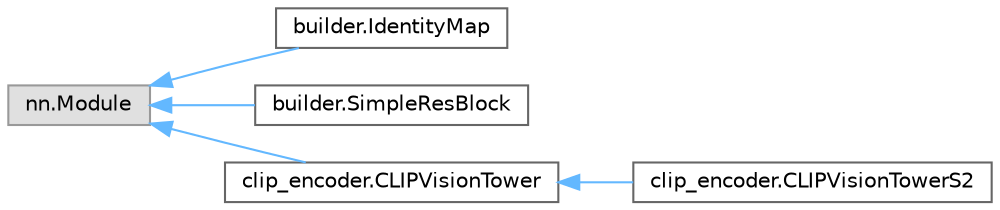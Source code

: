 digraph "Graphical Class Hierarchy"
{
 // LATEX_PDF_SIZE
  bgcolor="transparent";
  edge [fontname=Helvetica,fontsize=10,labelfontname=Helvetica,labelfontsize=10];
  node [fontname=Helvetica,fontsize=10,shape=box,height=0.2,width=0.4];
  rankdir="LR";
  Node0 [id="Node000000",label="nn.Module",height=0.2,width=0.4,color="grey60", fillcolor="#E0E0E0", style="filled",tooltip=" "];
  Node0 -> Node1 [id="edge22_Node000000_Node000001",dir="back",color="steelblue1",style="solid",tooltip=" "];
  Node1 [id="Node000001",label="builder.IdentityMap",height=0.2,width=0.4,color="grey40", fillcolor="white", style="filled",URL="$classbuilder_1_1_identity_map.html",tooltip="입력을 그대로 반환하는 단순한 매핑 클래스"];
  Node0 -> Node2 [id="edge23_Node000000_Node000002",dir="back",color="steelblue1",style="solid",tooltip=" "];
  Node2 [id="Node000002",label="builder.SimpleResBlock",height=0.2,width=0.4,color="grey40", fillcolor="white", style="filled",URL="$classbuilder_1_1_simple_res_block.html",tooltip="간단한 Residual Block 구현"];
  Node0 -> Node3 [id="edge24_Node000000_Node000003",dir="back",color="steelblue1",style="solid",tooltip=" "];
  Node3 [id="Node000003",label="clip_encoder.CLIPVisionTower",height=0.2,width=0.4,color="grey40", fillcolor="white", style="filled",URL="$classclip__encoder_1_1_c_l_i_p_vision_tower.html",tooltip="CLIP Vision Tower의 기본 구현 클래스"];
  Node3 -> Node4 [id="edge25_Node000003_Node000004",dir="back",color="steelblue1",style="solid",tooltip=" "];
  Node4 [id="Node000004",label="clip_encoder.CLIPVisionTowerS2",height=0.2,width=0.4,color="grey40", fillcolor="white", style="filled",URL="$classclip__encoder_1_1_c_l_i_p_vision_tower_s2.html",tooltip="CLIP Vision Tower의 S2 확장 클래스"];
}
